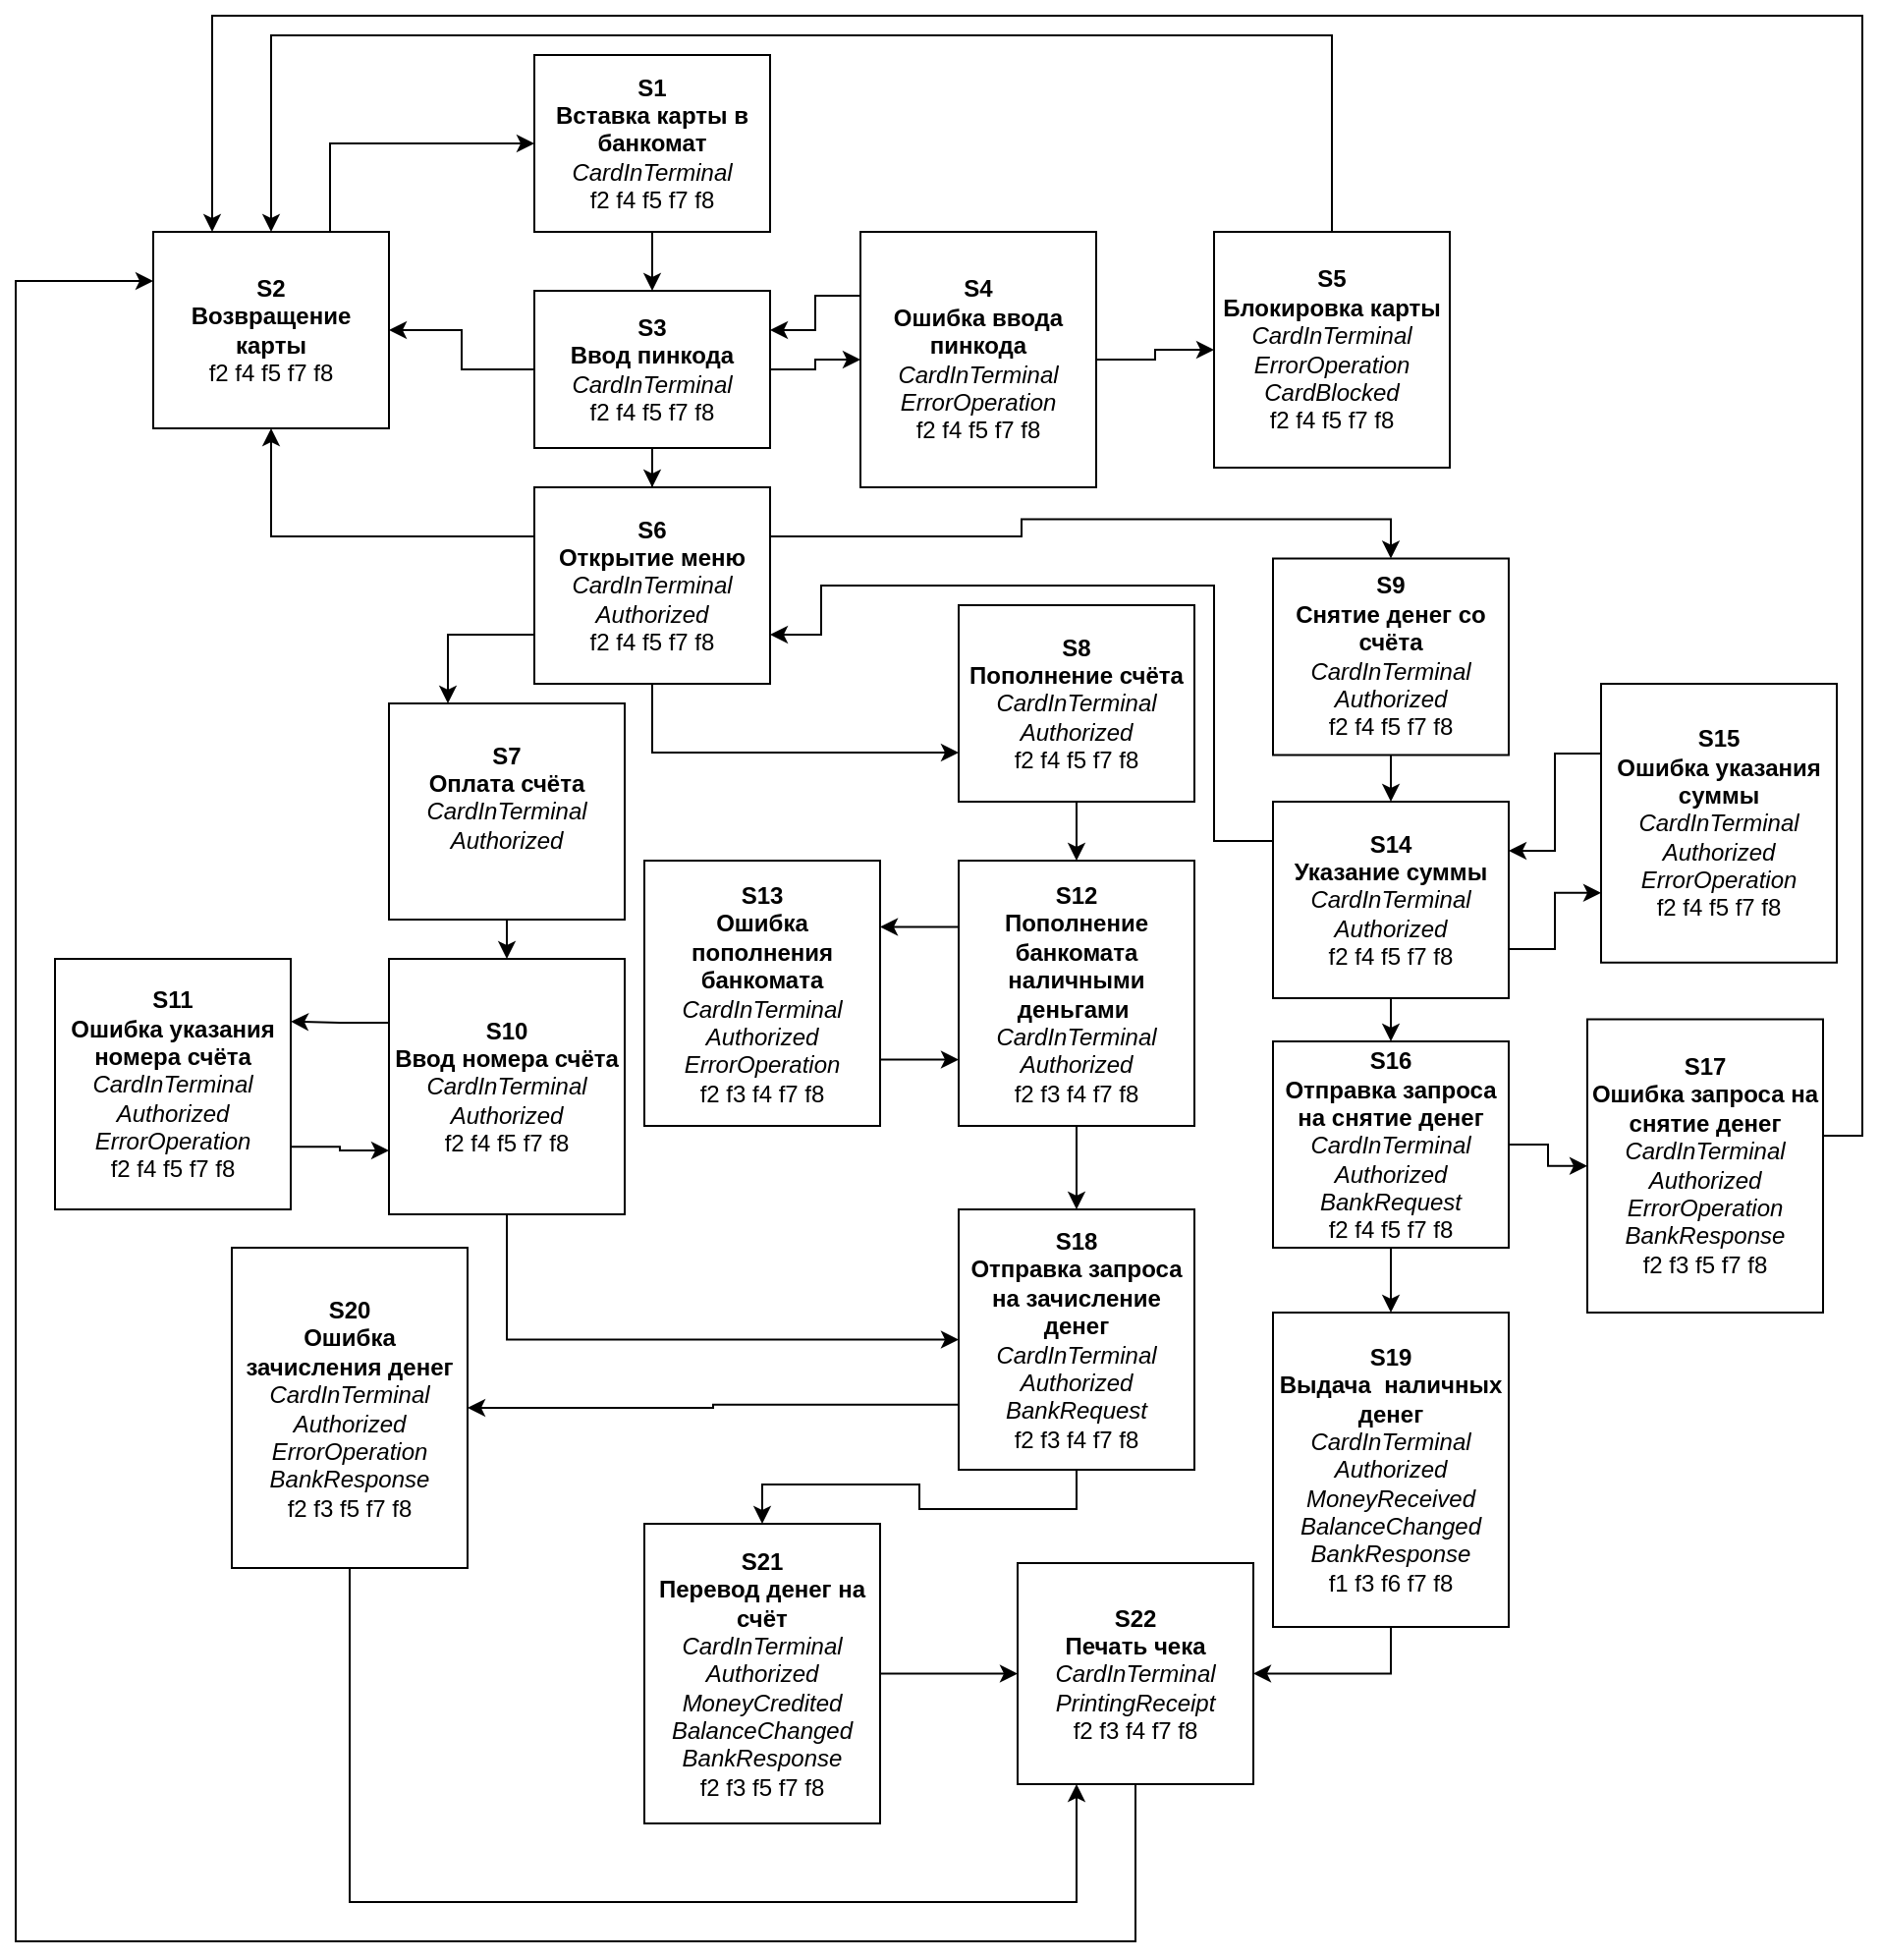 <mxfile version="26.0.6">
  <diagram name="Страница — 1" id="MfmmzXRaUREnEQT_HFqd">
    <mxGraphModel dx="1434" dy="746" grid="1" gridSize="10" guides="1" tooltips="1" connect="1" arrows="1" fold="1" page="1" pageScale="1" pageWidth="1000" pageHeight="1000" math="0" shadow="0">
      <root>
        <mxCell id="0" />
        <mxCell id="1" parent="0" />
        <mxCell id="fk-1AsTx806Ikf02iE31-6" value="" style="edgeStyle=orthogonalEdgeStyle;rounded=0;orthogonalLoop=1;jettySize=auto;html=1;" parent="1" source="fk-1AsTx806Ikf02iE31-1" target="fk-1AsTx806Ikf02iE31-2" edge="1">
          <mxGeometry relative="1" as="geometry" />
        </mxCell>
        <mxCell id="fk-1AsTx806Ikf02iE31-1" value="&lt;b&gt;S1&lt;/b&gt;&lt;div&gt;&lt;b&gt;Вставка карты в банкомат&lt;/b&gt;&lt;/div&gt;&lt;div&gt;&lt;i&gt;CardInTerminal&lt;/i&gt;&lt;/div&gt;&lt;div&gt;f2 f4 f5 f7 f8&lt;/div&gt;" style="rounded=0;whiteSpace=wrap;html=1;" parent="1" vertex="1">
          <mxGeometry x="284" y="30" width="120" height="90" as="geometry" />
        </mxCell>
        <mxCell id="fk-1AsTx806Ikf02iE31-7" value="" style="edgeStyle=orthogonalEdgeStyle;rounded=0;orthogonalLoop=1;jettySize=auto;html=1;" parent="1" source="fk-1AsTx806Ikf02iE31-2" target="fk-1AsTx806Ikf02iE31-4" edge="1">
          <mxGeometry relative="1" as="geometry" />
        </mxCell>
        <mxCell id="fk-1AsTx806Ikf02iE31-8" value="" style="edgeStyle=orthogonalEdgeStyle;rounded=0;orthogonalLoop=1;jettySize=auto;html=1;" parent="1" source="fk-1AsTx806Ikf02iE31-2" target="fk-1AsTx806Ikf02iE31-3" edge="1">
          <mxGeometry relative="1" as="geometry" />
        </mxCell>
        <mxCell id="fk-1AsTx806Ikf02iE31-13" value="" style="edgeStyle=orthogonalEdgeStyle;rounded=0;orthogonalLoop=1;jettySize=auto;html=1;" parent="1" source="fk-1AsTx806Ikf02iE31-2" target="fk-1AsTx806Ikf02iE31-12" edge="1">
          <mxGeometry relative="1" as="geometry" />
        </mxCell>
        <mxCell id="fk-1AsTx806Ikf02iE31-2" value="&lt;b&gt;S3&lt;/b&gt;&lt;div&gt;&lt;b&gt;Ввод пинкода&lt;/b&gt;&lt;/div&gt;&lt;div&gt;&lt;i&gt;CardInTerminal&lt;/i&gt;&lt;/div&gt;&lt;div&gt;f2 f4 f5 f7 f8&lt;/div&gt;" style="rounded=0;whiteSpace=wrap;html=1;" parent="1" vertex="1">
          <mxGeometry x="284" y="150" width="120" height="80" as="geometry" />
        </mxCell>
        <mxCell id="dDWNQDVlqyrd8NBQg2Ad-29" style="edgeStyle=orthogonalEdgeStyle;rounded=0;orthogonalLoop=1;jettySize=auto;html=1;exitX=0.75;exitY=0;exitDx=0;exitDy=0;entryX=0;entryY=0.5;entryDx=0;entryDy=0;" parent="1" source="fk-1AsTx806Ikf02iE31-3" target="fk-1AsTx806Ikf02iE31-1" edge="1">
          <mxGeometry relative="1" as="geometry" />
        </mxCell>
        <mxCell id="fk-1AsTx806Ikf02iE31-3" value="&lt;b&gt;S2&lt;/b&gt;&lt;div&gt;&lt;b&gt;Возвращение карты&lt;/b&gt;&lt;/div&gt;&lt;div&gt;f2 f4 f5 f7 f8&lt;/div&gt;" style="rounded=0;whiteSpace=wrap;html=1;" parent="1" vertex="1">
          <mxGeometry x="90" y="120" width="120" height="100" as="geometry" />
        </mxCell>
        <mxCell id="fk-1AsTx806Ikf02iE31-9" value="" style="edgeStyle=orthogonalEdgeStyle;rounded=0;orthogonalLoop=1;jettySize=auto;html=1;" parent="1" source="fk-1AsTx806Ikf02iE31-4" target="fk-1AsTx806Ikf02iE31-5" edge="1">
          <mxGeometry relative="1" as="geometry" />
        </mxCell>
        <mxCell id="fk-1AsTx806Ikf02iE31-10" style="edgeStyle=orthogonalEdgeStyle;rounded=0;orthogonalLoop=1;jettySize=auto;html=1;exitX=0;exitY=0.25;exitDx=0;exitDy=0;entryX=1;entryY=0.25;entryDx=0;entryDy=0;" parent="1" source="fk-1AsTx806Ikf02iE31-4" target="fk-1AsTx806Ikf02iE31-2" edge="1">
          <mxGeometry relative="1" as="geometry" />
        </mxCell>
        <mxCell id="fk-1AsTx806Ikf02iE31-4" value="&lt;b&gt;S4&lt;/b&gt;&lt;div&gt;&lt;b&gt;Ошибка ввода пинкода&lt;/b&gt;&lt;/div&gt;&lt;div&gt;&lt;i&gt;CardInTerminal&lt;/i&gt;&lt;/div&gt;&lt;div&gt;&lt;i&gt;ErrorOperation&lt;/i&gt;&lt;/div&gt;&lt;div&gt;f2 f4 f5 f7 f8&lt;/div&gt;" style="rounded=0;whiteSpace=wrap;html=1;" parent="1" vertex="1">
          <mxGeometry x="450" y="120" width="120" height="130" as="geometry" />
        </mxCell>
        <mxCell id="dDWNQDVlqyrd8NBQg2Ad-28" style="edgeStyle=orthogonalEdgeStyle;rounded=0;orthogonalLoop=1;jettySize=auto;html=1;exitX=0.5;exitY=0;exitDx=0;exitDy=0;entryX=0.5;entryY=0;entryDx=0;entryDy=0;" parent="1" source="fk-1AsTx806Ikf02iE31-5" target="fk-1AsTx806Ikf02iE31-3" edge="1">
          <mxGeometry relative="1" as="geometry">
            <Array as="points">
              <mxPoint x="690" y="20" />
              <mxPoint x="150" y="20" />
            </Array>
          </mxGeometry>
        </mxCell>
        <mxCell id="fk-1AsTx806Ikf02iE31-5" value="&lt;b&gt;S5&lt;/b&gt;&lt;div&gt;&lt;b&gt;Блокировка карты&lt;/b&gt;&lt;/div&gt;&lt;div&gt;&lt;div&gt;&lt;i style=&quot;background-color: transparent; color: light-dark(rgb(0, 0, 0), rgb(255, 255, 255));&quot;&gt;CardInTerminal&lt;/i&gt;&lt;/div&gt;&lt;div&gt;&lt;i style=&quot;background-color: transparent; color: light-dark(rgb(0, 0, 0), rgb(255, 255, 255));&quot;&gt;ErrorOperation&lt;/i&gt;&lt;/div&gt;&lt;/div&gt;&lt;div&gt;&lt;i&gt;CardBlocked&lt;/i&gt;&lt;/div&gt;&lt;div&gt;f2 f4 f5 f7 f8&lt;/div&gt;" style="rounded=0;whiteSpace=wrap;html=1;" parent="1" vertex="1">
          <mxGeometry x="630" y="120" width="120" height="120" as="geometry" />
        </mxCell>
        <mxCell id="fk-1AsTx806Ikf02iE31-55" style="edgeStyle=orthogonalEdgeStyle;rounded=0;orthogonalLoop=1;jettySize=auto;html=1;exitX=0;exitY=0.25;exitDx=0;exitDy=0;entryX=0.5;entryY=1;entryDx=0;entryDy=0;" parent="1" source="fk-1AsTx806Ikf02iE31-12" target="fk-1AsTx806Ikf02iE31-3" edge="1">
          <mxGeometry relative="1" as="geometry" />
        </mxCell>
        <mxCell id="dDWNQDVlqyrd8NBQg2Ad-30" style="edgeStyle=orthogonalEdgeStyle;rounded=0;orthogonalLoop=1;jettySize=auto;html=1;exitX=0;exitY=0.75;exitDx=0;exitDy=0;entryX=0.25;entryY=0;entryDx=0;entryDy=0;" parent="1" source="fk-1AsTx806Ikf02iE31-12" target="fk-1AsTx806Ikf02iE31-15" edge="1">
          <mxGeometry relative="1" as="geometry" />
        </mxCell>
        <mxCell id="dDWNQDVlqyrd8NBQg2Ad-31" style="edgeStyle=orthogonalEdgeStyle;rounded=0;orthogonalLoop=1;jettySize=auto;html=1;exitX=0.5;exitY=1;exitDx=0;exitDy=0;entryX=0;entryY=0.75;entryDx=0;entryDy=0;" parent="1" source="fk-1AsTx806Ikf02iE31-12" target="fk-1AsTx806Ikf02iE31-17" edge="1">
          <mxGeometry relative="1" as="geometry" />
        </mxCell>
        <mxCell id="dDWNQDVlqyrd8NBQg2Ad-32" style="edgeStyle=orthogonalEdgeStyle;rounded=0;orthogonalLoop=1;jettySize=auto;html=1;exitX=1;exitY=0.25;exitDx=0;exitDy=0;entryX=0.5;entryY=0;entryDx=0;entryDy=0;" parent="1" source="fk-1AsTx806Ikf02iE31-12" target="fk-1AsTx806Ikf02iE31-16" edge="1">
          <mxGeometry relative="1" as="geometry" />
        </mxCell>
        <mxCell id="fk-1AsTx806Ikf02iE31-12" value="&lt;b&gt;S6&lt;/b&gt;&lt;div&gt;&lt;b&gt;Открытие меню&lt;/b&gt;&lt;/div&gt;&lt;div&gt;&lt;i style=&quot;background-color: transparent; color: light-dark(rgb(0, 0, 0), rgb(255, 255, 255));&quot;&gt;CardInTerminal&lt;/i&gt;&lt;/div&gt;&lt;div&gt;&lt;i style=&quot;background-color: transparent; color: light-dark(rgb(0, 0, 0), rgb(255, 255, 255));&quot;&gt;Authorized&lt;/i&gt;&lt;/div&gt;&lt;div&gt;f2 f4 f5 f7 f8&lt;/div&gt;" style="rounded=0;whiteSpace=wrap;html=1;" parent="1" vertex="1">
          <mxGeometry x="284" y="250" width="120" height="100" as="geometry" />
        </mxCell>
        <mxCell id="fk-1AsTx806Ikf02iE31-31" style="edgeStyle=orthogonalEdgeStyle;rounded=0;orthogonalLoop=1;jettySize=auto;html=1;exitX=0.5;exitY=1;exitDx=0;exitDy=0;entryX=0.5;entryY=0;entryDx=0;entryDy=0;" parent="1" source="fk-1AsTx806Ikf02iE31-15" target="fk-1AsTx806Ikf02iE31-30" edge="1">
          <mxGeometry relative="1" as="geometry" />
        </mxCell>
        <mxCell id="fk-1AsTx806Ikf02iE31-15" value="&lt;b&gt;S7&lt;/b&gt;&lt;div&gt;&lt;b&gt;Оплата счёта&lt;/b&gt;&lt;/div&gt;&lt;div&gt;&lt;div&gt;&lt;i style=&quot;background-color: transparent; color: light-dark(rgb(0, 0, 0), rgb(255, 255, 255));&quot;&gt;CardInTerminal&lt;/i&gt;&lt;/div&gt;&lt;div&gt;&lt;i style=&quot;background-color: transparent; color: light-dark(rgb(0, 0, 0), rgb(255, 255, 255));&quot;&gt;Authorized&lt;/i&gt;&lt;/div&gt;&lt;/div&gt;&lt;div&gt;&lt;br&gt;&lt;/div&gt;" style="rounded=0;whiteSpace=wrap;html=1;" parent="1" vertex="1">
          <mxGeometry x="210" y="360" width="120" height="110" as="geometry" />
        </mxCell>
        <mxCell id="fk-1AsTx806Ikf02iE31-22" style="edgeStyle=orthogonalEdgeStyle;rounded=0;orthogonalLoop=1;jettySize=auto;html=1;exitX=0.5;exitY=1;exitDx=0;exitDy=0;entryX=0.5;entryY=0;entryDx=0;entryDy=0;" parent="1" source="fk-1AsTx806Ikf02iE31-16" target="fk-1AsTx806Ikf02iE31-21" edge="1">
          <mxGeometry relative="1" as="geometry" />
        </mxCell>
        <mxCell id="fk-1AsTx806Ikf02iE31-16" value="&lt;b&gt;S9&lt;/b&gt;&lt;div&gt;&lt;b&gt;Снятие денег со счёта&lt;/b&gt;&lt;/div&gt;&lt;div&gt;&lt;i&gt;CardInTerminal&lt;/i&gt;&lt;/div&gt;&lt;div&gt;&lt;i&gt;Authorized&lt;/i&gt;&lt;/div&gt;&lt;div&gt;f2 f4 f5 f7 f8&lt;/div&gt;" style="rounded=0;whiteSpace=wrap;html=1;" parent="1" vertex="1">
          <mxGeometry x="660" y="286.25" width="120" height="100" as="geometry" />
        </mxCell>
        <mxCell id="dDWNQDVlqyrd8NBQg2Ad-14" style="edgeStyle=orthogonalEdgeStyle;rounded=0;orthogonalLoop=1;jettySize=auto;html=1;exitX=0.5;exitY=1;exitDx=0;exitDy=0;entryX=0.5;entryY=0;entryDx=0;entryDy=0;" parent="1" source="fk-1AsTx806Ikf02iE31-17" target="fk-1AsTx806Ikf02iE31-28" edge="1">
          <mxGeometry relative="1" as="geometry" />
        </mxCell>
        <mxCell id="fk-1AsTx806Ikf02iE31-17" value="&lt;b&gt;S8&lt;/b&gt;&lt;div&gt;&lt;b&gt;Пополнение счёта&lt;/b&gt;&lt;/div&gt;&lt;div&gt;&lt;div&gt;&lt;i&gt;CardInTerminal&lt;/i&gt;&lt;/div&gt;&lt;div&gt;&lt;i&gt;Authorized&lt;/i&gt;&lt;/div&gt;&lt;/div&gt;&lt;div&gt;f2 f4 f5 f7 f8&lt;/div&gt;" style="rounded=0;whiteSpace=wrap;html=1;" parent="1" vertex="1">
          <mxGeometry x="500" y="310" width="120" height="100" as="geometry" />
        </mxCell>
        <mxCell id="fk-1AsTx806Ikf02iE31-27" style="edgeStyle=orthogonalEdgeStyle;rounded=0;orthogonalLoop=1;jettySize=auto;html=1;exitX=0.5;exitY=1;exitDx=0;exitDy=0;entryX=0.5;entryY=0;entryDx=0;entryDy=0;" parent="1" source="fk-1AsTx806Ikf02iE31-59" target="fk-1AsTx806Ikf02iE31-26" edge="1">
          <mxGeometry relative="1" as="geometry" />
        </mxCell>
        <mxCell id="fk-1AsTx806Ikf02iE31-46" style="edgeStyle=orthogonalEdgeStyle;rounded=0;orthogonalLoop=1;jettySize=auto;html=1;exitX=1;exitY=0.75;exitDx=0;exitDy=0;entryX=0;entryY=0.75;entryDx=0;entryDy=0;" parent="1" source="fk-1AsTx806Ikf02iE31-21" target="fk-1AsTx806Ikf02iE31-23" edge="1">
          <mxGeometry relative="1" as="geometry" />
        </mxCell>
        <mxCell id="fk-1AsTx806Ikf02iE31-70" style="edgeStyle=orthogonalEdgeStyle;rounded=0;orthogonalLoop=1;jettySize=auto;html=1;exitX=0;exitY=0.25;exitDx=0;exitDy=0;entryX=1;entryY=0.75;entryDx=0;entryDy=0;" parent="1" source="fk-1AsTx806Ikf02iE31-21" target="fk-1AsTx806Ikf02iE31-12" edge="1">
          <mxGeometry relative="1" as="geometry">
            <Array as="points">
              <mxPoint x="660" y="430" />
              <mxPoint x="630" y="430" />
              <mxPoint x="630" y="300" />
              <mxPoint x="430" y="300" />
              <mxPoint x="430" y="325" />
            </Array>
          </mxGeometry>
        </mxCell>
        <mxCell id="fk-1AsTx806Ikf02iE31-21" value="&lt;b&gt;S14&lt;/b&gt;&lt;div&gt;&lt;b&gt;Указание суммы&lt;/b&gt;&lt;/div&gt;&lt;div&gt;&lt;div&gt;&lt;i&gt;CardInTerminal&lt;/i&gt;&lt;/div&gt;&lt;div&gt;&lt;i&gt;Authorized&lt;/i&gt;&lt;/div&gt;&lt;/div&gt;&lt;div&gt;f2 f4 f5 f7 f8&lt;/div&gt;" style="rounded=0;whiteSpace=wrap;html=1;" parent="1" vertex="1">
          <mxGeometry x="660" y="410" width="120" height="100" as="geometry" />
        </mxCell>
        <mxCell id="fk-1AsTx806Ikf02iE31-47" style="edgeStyle=orthogonalEdgeStyle;rounded=0;orthogonalLoop=1;jettySize=auto;html=1;exitX=0;exitY=0.25;exitDx=0;exitDy=0;entryX=1;entryY=0.25;entryDx=0;entryDy=0;" parent="1" source="fk-1AsTx806Ikf02iE31-23" target="fk-1AsTx806Ikf02iE31-21" edge="1">
          <mxGeometry relative="1" as="geometry" />
        </mxCell>
        <mxCell id="fk-1AsTx806Ikf02iE31-23" value="&lt;div&gt;&lt;b&gt;S15&lt;/b&gt;&lt;/div&gt;&lt;div&gt;&lt;b&gt;Ошибка указания суммы&lt;/b&gt;&lt;/div&gt;&lt;div&gt;&lt;div&gt;&lt;i&gt;CardInTerminal&lt;/i&gt;&lt;/div&gt;&lt;div&gt;&lt;i&gt;Authorized&lt;/i&gt;&lt;/div&gt;&lt;/div&gt;&lt;div&gt;&lt;div&gt;&lt;i&gt;ErrorOperation&lt;/i&gt;&lt;/div&gt;&lt;/div&gt;&lt;div&gt;f2 f4 f5 f7 f8&lt;/div&gt;" style="rounded=0;whiteSpace=wrap;html=1;" parent="1" vertex="1">
          <mxGeometry x="827" y="350" width="120" height="141.88" as="geometry" />
        </mxCell>
        <mxCell id="fk-1AsTx806Ikf02iE31-44" style="edgeStyle=orthogonalEdgeStyle;rounded=0;orthogonalLoop=1;jettySize=auto;html=1;exitX=0.5;exitY=1;exitDx=0;exitDy=0;entryX=1;entryY=0.5;entryDx=0;entryDy=0;" parent="1" source="fk-1AsTx806Ikf02iE31-26" target="fk-1AsTx806Ikf02iE31-43" edge="1">
          <mxGeometry relative="1" as="geometry" />
        </mxCell>
        <mxCell id="fk-1AsTx806Ikf02iE31-26" value="&lt;b&gt;S19&lt;/b&gt;&lt;div&gt;&lt;b&gt;Выдача&amp;nbsp; наличных денег&lt;/b&gt;&lt;/div&gt;&lt;div&gt;&lt;div&gt;&lt;div&gt;&lt;i&gt;CardInTerminal&lt;/i&gt;&lt;/div&gt;&lt;div&gt;&lt;i&gt;Authorized&lt;/i&gt;&lt;/div&gt;&lt;/div&gt;&lt;div&gt;&lt;i&gt;MoneyReceived&lt;/i&gt;&lt;/div&gt;&lt;div&gt;&lt;i&gt;BalanceChanged&lt;/i&gt;&lt;/div&gt;&lt;div&gt;&lt;i&gt;BankResponse&lt;/i&gt;&lt;/div&gt;&lt;/div&gt;&lt;div&gt;f1 f3 f6 f7 f8&lt;/div&gt;" style="rounded=0;whiteSpace=wrap;html=1;" parent="1" vertex="1">
          <mxGeometry x="660" y="670" width="120" height="160" as="geometry" />
        </mxCell>
        <mxCell id="fk-1AsTx806Ikf02iE31-42" style="edgeStyle=orthogonalEdgeStyle;rounded=0;orthogonalLoop=1;jettySize=auto;html=1;exitX=0.5;exitY=1;exitDx=0;exitDy=0;entryX=0.5;entryY=0;entryDx=0;entryDy=0;" parent="1" source="dDWNQDVlqyrd8NBQg2Ad-4" target="fk-1AsTx806Ikf02iE31-41" edge="1">
          <mxGeometry relative="1" as="geometry" />
        </mxCell>
        <mxCell id="dDWNQDVlqyrd8NBQg2Ad-2" style="edgeStyle=orthogonalEdgeStyle;rounded=0;orthogonalLoop=1;jettySize=auto;html=1;exitX=0;exitY=0.25;exitDx=0;exitDy=0;entryX=1;entryY=0.25;entryDx=0;entryDy=0;" parent="1" source="fk-1AsTx806Ikf02iE31-28" target="fk-1AsTx806Ikf02iE31-37" edge="1">
          <mxGeometry relative="1" as="geometry" />
        </mxCell>
        <mxCell id="fk-1AsTx806Ikf02iE31-28" value="&lt;b&gt;S12&lt;/b&gt;&lt;div&gt;&lt;b&gt;Пополнение банкомата&lt;/b&gt;&lt;/div&gt;&lt;div&gt;&lt;b style=&quot;background-color: transparent; color: light-dark(rgb(0, 0, 0), rgb(255, 255, 255));&quot;&gt;наличными деньгами&amp;nbsp;&lt;/b&gt;&lt;/div&gt;&lt;div&gt;&lt;div&gt;&lt;i&gt;CardInTerminal&lt;/i&gt;&lt;/div&gt;&lt;div&gt;&lt;i&gt;Authorized&lt;/i&gt;&lt;/div&gt;&lt;/div&gt;&lt;div&gt;f2 f3 f4 f7 f8&lt;/div&gt;" style="rounded=0;whiteSpace=wrap;html=1;" parent="1" vertex="1">
          <mxGeometry x="500" y="440" width="120" height="135" as="geometry" />
        </mxCell>
        <mxCell id="dDWNQDVlqyrd8NBQg2Ad-18" style="edgeStyle=orthogonalEdgeStyle;rounded=0;orthogonalLoop=1;jettySize=auto;html=1;exitX=0.5;exitY=1;exitDx=0;exitDy=0;entryX=0;entryY=0.5;entryDx=0;entryDy=0;" parent="1" source="fk-1AsTx806Ikf02iE31-30" target="dDWNQDVlqyrd8NBQg2Ad-4" edge="1">
          <mxGeometry relative="1" as="geometry" />
        </mxCell>
        <mxCell id="dDWNQDVlqyrd8NBQg2Ad-22" style="edgeStyle=orthogonalEdgeStyle;rounded=0;orthogonalLoop=1;jettySize=auto;html=1;exitX=0;exitY=0.25;exitDx=0;exitDy=0;entryX=1;entryY=0.25;entryDx=0;entryDy=0;" parent="1" source="fk-1AsTx806Ikf02iE31-30" target="dDWNQDVlqyrd8NBQg2Ad-6" edge="1">
          <mxGeometry relative="1" as="geometry" />
        </mxCell>
        <mxCell id="fk-1AsTx806Ikf02iE31-30" value="&lt;b&gt;S10&lt;/b&gt;&lt;div&gt;&lt;b&gt;Ввод номера счёта&lt;/b&gt;&lt;/div&gt;&lt;div&gt;&lt;div&gt;&lt;i style=&quot;background-color: transparent; color: light-dark(rgb(0, 0, 0), rgb(255, 255, 255));&quot;&gt;CardInTerminal&lt;/i&gt;&lt;/div&gt;&lt;div&gt;&lt;i style=&quot;background-color: transparent; color: light-dark(rgb(0, 0, 0), rgb(255, 255, 255));&quot;&gt;Authorized&lt;/i&gt;&lt;/div&gt;&lt;/div&gt;&lt;div&gt;f2 f4 f5 f7 f8&lt;/div&gt;" style="rounded=0;whiteSpace=wrap;html=1;" parent="1" vertex="1">
          <mxGeometry x="210" y="490" width="120" height="130" as="geometry" />
        </mxCell>
        <mxCell id="dDWNQDVlqyrd8NBQg2Ad-3" style="edgeStyle=orthogonalEdgeStyle;rounded=0;orthogonalLoop=1;jettySize=auto;html=1;exitX=1;exitY=0.75;exitDx=0;exitDy=0;entryX=0;entryY=0.75;entryDx=0;entryDy=0;" parent="1" source="fk-1AsTx806Ikf02iE31-37" target="fk-1AsTx806Ikf02iE31-28" edge="1">
          <mxGeometry relative="1" as="geometry" />
        </mxCell>
        <mxCell id="fk-1AsTx806Ikf02iE31-37" value="&lt;b&gt;S13&lt;/b&gt;&lt;div&gt;&lt;b&gt;Ошибка пополнения банкомата&lt;/b&gt;&lt;/div&gt;&lt;div&gt;&lt;div&gt;&lt;div&gt;&lt;i&gt;CardInTerminal&lt;/i&gt;&lt;/div&gt;&lt;div&gt;&lt;i&gt;Authorized&lt;/i&gt;&lt;/div&gt;&lt;/div&gt;&lt;div&gt;&lt;i&gt;ErrorOperation&lt;/i&gt;&lt;/div&gt;&lt;/div&gt;&lt;div&gt;f2 f3 f4 f7 f8&lt;/div&gt;" style="rounded=0;whiteSpace=wrap;html=1;" parent="1" vertex="1">
          <mxGeometry x="340" y="440" width="120" height="135" as="geometry" />
        </mxCell>
        <mxCell id="fk-1AsTx806Ikf02iE31-45" style="edgeStyle=orthogonalEdgeStyle;rounded=0;orthogonalLoop=1;jettySize=auto;html=1;exitX=1;exitY=0.5;exitDx=0;exitDy=0;entryX=0;entryY=0.5;entryDx=0;entryDy=0;" parent="1" source="fk-1AsTx806Ikf02iE31-41" target="fk-1AsTx806Ikf02iE31-43" edge="1">
          <mxGeometry relative="1" as="geometry" />
        </mxCell>
        <mxCell id="fk-1AsTx806Ikf02iE31-41" value="&lt;b&gt;S21&lt;/b&gt;&lt;div&gt;&lt;b&gt;Перевод денег на счёт&lt;/b&gt;&lt;/div&gt;&lt;div&gt;&lt;div&gt;&lt;div&gt;&lt;i&gt;CardInTerminal&lt;/i&gt;&lt;/div&gt;&lt;div&gt;&lt;i&gt;Authorized&lt;/i&gt;&lt;/div&gt;&lt;/div&gt;&lt;div&gt;&lt;i&gt;MoneyCredited&lt;/i&gt;&lt;/div&gt;&lt;div&gt;&lt;i&gt;BalanceChanged&lt;/i&gt;&lt;/div&gt;&lt;div&gt;&lt;i&gt;BankResponse&lt;/i&gt;&lt;/div&gt;&lt;/div&gt;&lt;div&gt;f2 f3 f5 f7 f8&lt;/div&gt;" style="rounded=0;whiteSpace=wrap;html=1;" parent="1" vertex="1">
          <mxGeometry x="340" y="777.5" width="120" height="152.5" as="geometry" />
        </mxCell>
        <mxCell id="fk-1AsTx806Ikf02iE31-63" style="edgeStyle=orthogonalEdgeStyle;rounded=0;orthogonalLoop=1;jettySize=auto;html=1;exitX=0.5;exitY=1;exitDx=0;exitDy=0;entryX=0;entryY=0.25;entryDx=0;entryDy=0;" parent="1" source="fk-1AsTx806Ikf02iE31-43" target="fk-1AsTx806Ikf02iE31-3" edge="1">
          <mxGeometry relative="1" as="geometry">
            <Array as="points">
              <mxPoint x="590" y="990" />
              <mxPoint x="20" y="990" />
              <mxPoint x="20" y="145" />
            </Array>
          </mxGeometry>
        </mxCell>
        <mxCell id="fk-1AsTx806Ikf02iE31-43" value="&lt;b&gt;S22&lt;/b&gt;&lt;div&gt;&lt;b&gt;Печать чека&lt;/b&gt;&lt;/div&gt;&lt;div&gt;&lt;div&gt;&lt;i&gt;CardInTerminal&lt;/i&gt;&lt;/div&gt;&lt;/div&gt;&lt;div&gt;&lt;i style=&quot;color: light-dark(rgb(0, 0, 0), rgb(255, 255, 255)); background-color: transparent;&quot;&gt;PrintingReceipt&lt;/i&gt;&lt;/div&gt;&lt;div&gt;f2 f3 f4 f7 f8&lt;/div&gt;" style="rounded=0;whiteSpace=wrap;html=1;" parent="1" vertex="1">
          <mxGeometry x="530" y="797.5" width="120" height="112.5" as="geometry" />
        </mxCell>
        <mxCell id="fk-1AsTx806Ikf02iE31-60" value="" style="edgeStyle=orthogonalEdgeStyle;rounded=0;orthogonalLoop=1;jettySize=auto;html=1;exitX=0.5;exitY=1;exitDx=0;exitDy=0;entryX=0.5;entryY=0;entryDx=0;entryDy=0;" parent="1" source="fk-1AsTx806Ikf02iE31-21" target="fk-1AsTx806Ikf02iE31-59" edge="1">
          <mxGeometry relative="1" as="geometry">
            <mxPoint x="560" y="550" as="sourcePoint" />
            <mxPoint x="560" y="720" as="targetPoint" />
          </mxGeometry>
        </mxCell>
        <mxCell id="fk-1AsTx806Ikf02iE31-71" style="edgeStyle=orthogonalEdgeStyle;rounded=0;orthogonalLoop=1;jettySize=auto;html=1;exitX=1;exitY=0.5;exitDx=0;exitDy=0;entryX=0;entryY=0.5;entryDx=0;entryDy=0;" parent="1" source="fk-1AsTx806Ikf02iE31-59" target="fk-1AsTx806Ikf02iE31-64" edge="1">
          <mxGeometry relative="1" as="geometry" />
        </mxCell>
        <mxCell id="fk-1AsTx806Ikf02iE31-59" value="&lt;b&gt;S16&lt;/b&gt;&lt;div&gt;&lt;b&gt;Отправка запроса на снятие денег&lt;/b&gt;&lt;/div&gt;&lt;div&gt;&lt;div&gt;&lt;i&gt;CardInTerminal&lt;/i&gt;&lt;/div&gt;&lt;div&gt;&lt;i&gt;Authorized&lt;/i&gt;&lt;/div&gt;&lt;/div&gt;&lt;div&gt;&lt;i&gt;BankRequest&lt;/i&gt;&lt;/div&gt;&lt;div&gt;f2 f4 f5 f7 f8&lt;/div&gt;" style="rounded=0;whiteSpace=wrap;html=1;" parent="1" vertex="1">
          <mxGeometry x="660" y="532" width="120" height="105" as="geometry" />
        </mxCell>
        <mxCell id="dDWNQDVlqyrd8NBQg2Ad-26" style="edgeStyle=orthogonalEdgeStyle;rounded=0;orthogonalLoop=1;jettySize=auto;html=1;exitX=1;exitY=0.5;exitDx=0;exitDy=0;entryX=0.25;entryY=0;entryDx=0;entryDy=0;" parent="1" source="fk-1AsTx806Ikf02iE31-64" target="fk-1AsTx806Ikf02iE31-3" edge="1">
          <mxGeometry relative="1" as="geometry">
            <Array as="points">
              <mxPoint x="940" y="580" />
              <mxPoint x="960" y="580" />
              <mxPoint x="960" y="10" />
              <mxPoint x="120" y="10" />
            </Array>
          </mxGeometry>
        </mxCell>
        <mxCell id="fk-1AsTx806Ikf02iE31-64" value="&lt;b&gt;S17&lt;/b&gt;&lt;div&gt;&lt;span style=&quot;background-color: transparent; color: light-dark(rgb(0, 0, 0), rgb(255, 255, 255));&quot;&gt;&lt;b&gt;Ошибка запроса на снятие денег&lt;/b&gt;&lt;/span&gt;&lt;/div&gt;&lt;div&gt;&lt;i style=&quot;background-color: transparent; color: light-dark(rgb(0, 0, 0), rgb(255, 255, 255));&quot;&gt;CardInTerminal&lt;/i&gt;&lt;/div&gt;&lt;div&gt;&lt;div&gt;&lt;i&gt;Authorized&lt;/i&gt;&lt;/div&gt;&lt;/div&gt;&lt;div&gt;&lt;div&gt;&lt;i&gt;ErrorOperation&lt;/i&gt;&lt;/div&gt;&lt;/div&gt;&lt;div&gt;&lt;i&gt;BankResponse&lt;/i&gt;&lt;i&gt;&lt;/i&gt;&lt;/div&gt;&lt;div&gt;f2 f3 f5 f7 f8&lt;/div&gt;" style="rounded=0;whiteSpace=wrap;html=1;" parent="1" vertex="1">
          <mxGeometry x="820" y="520.75" width="120" height="149.25" as="geometry" />
        </mxCell>
        <mxCell id="dDWNQDVlqyrd8NBQg2Ad-5" value="" style="edgeStyle=orthogonalEdgeStyle;rounded=0;orthogonalLoop=1;jettySize=auto;html=1;exitX=0.5;exitY=1;exitDx=0;exitDy=0;entryX=0.5;entryY=0;entryDx=0;entryDy=0;" parent="1" source="fk-1AsTx806Ikf02iE31-28" target="dDWNQDVlqyrd8NBQg2Ad-4" edge="1">
          <mxGeometry relative="1" as="geometry">
            <mxPoint x="270" y="725" as="sourcePoint" />
            <mxPoint x="270" y="890" as="targetPoint" />
          </mxGeometry>
        </mxCell>
        <mxCell id="dDWNQDVlqyrd8NBQg2Ad-20" style="edgeStyle=orthogonalEdgeStyle;rounded=0;orthogonalLoop=1;jettySize=auto;html=1;exitX=0;exitY=0.75;exitDx=0;exitDy=0;entryX=1;entryY=0.5;entryDx=0;entryDy=0;" parent="1" source="dDWNQDVlqyrd8NBQg2Ad-4" target="dDWNQDVlqyrd8NBQg2Ad-19" edge="1">
          <mxGeometry relative="1" as="geometry" />
        </mxCell>
        <mxCell id="dDWNQDVlqyrd8NBQg2Ad-4" value="&lt;b&gt;S18&lt;/b&gt;&lt;div&gt;&lt;b&gt;Отправка запроса на зачисление денег&lt;/b&gt;&lt;/div&gt;&lt;div&gt;&lt;div&gt;&lt;i&gt;CardInTerminal&lt;/i&gt;&lt;/div&gt;&lt;div&gt;&lt;i&gt;Authorized&lt;/i&gt;&lt;/div&gt;&lt;/div&gt;&lt;div&gt;&lt;i&gt;BankRequest&lt;/i&gt;&lt;/div&gt;&lt;div&gt;f2 f3 f4 f7 f8&lt;/div&gt;" style="rounded=0;whiteSpace=wrap;html=1;" parent="1" vertex="1">
          <mxGeometry x="500" y="617.5" width="120" height="132.5" as="geometry" />
        </mxCell>
        <mxCell id="dDWNQDVlqyrd8NBQg2Ad-25" style="edgeStyle=orthogonalEdgeStyle;rounded=0;orthogonalLoop=1;jettySize=auto;html=1;exitX=1;exitY=0.75;exitDx=0;exitDy=0;entryX=0;entryY=0.75;entryDx=0;entryDy=0;" parent="1" source="dDWNQDVlqyrd8NBQg2Ad-6" target="fk-1AsTx806Ikf02iE31-30" edge="1">
          <mxGeometry relative="1" as="geometry" />
        </mxCell>
        <mxCell id="dDWNQDVlqyrd8NBQg2Ad-6" value="&lt;b&gt;S11&lt;/b&gt;&lt;div&gt;&lt;b&gt;Ошибка указания номера счёта&lt;/b&gt;&lt;/div&gt;&lt;div&gt;&lt;div&gt;&lt;i&gt;CardInTerminal&lt;/i&gt;&lt;/div&gt;&lt;div&gt;&lt;i&gt;Authorized&lt;/i&gt;&lt;/div&gt;&lt;/div&gt;&lt;div&gt;&lt;div&gt;&lt;i&gt;ErrorOperation&lt;/i&gt;&lt;/div&gt;&lt;/div&gt;&lt;div&gt;f2 f4 f5 f7 f8&lt;/div&gt;" style="rounded=0;whiteSpace=wrap;html=1;" parent="1" vertex="1">
          <mxGeometry x="40" y="490" width="120" height="127.5" as="geometry" />
        </mxCell>
        <mxCell id="dDWNQDVlqyrd8NBQg2Ad-24" style="edgeStyle=orthogonalEdgeStyle;rounded=0;orthogonalLoop=1;jettySize=auto;html=1;exitX=0.5;exitY=1;exitDx=0;exitDy=0;entryX=0.25;entryY=1;entryDx=0;entryDy=0;" parent="1" source="dDWNQDVlqyrd8NBQg2Ad-19" target="fk-1AsTx806Ikf02iE31-43" edge="1">
          <mxGeometry relative="1" as="geometry">
            <Array as="points">
              <mxPoint x="190" y="970" />
              <mxPoint x="560" y="970" />
            </Array>
          </mxGeometry>
        </mxCell>
        <mxCell id="dDWNQDVlqyrd8NBQg2Ad-19" value="&lt;div&gt;&lt;b&gt;S20&lt;/b&gt;&lt;/div&gt;&lt;div&gt;&lt;b&gt;Ошибка зачисления денег&lt;/b&gt;&lt;/div&gt;&lt;div&gt;&lt;div&gt;&lt;i&gt;CardInTerminal&lt;/i&gt;&lt;/div&gt;&lt;div&gt;&lt;i&gt;Authorized&lt;/i&gt;&lt;/div&gt;&lt;/div&gt;&lt;div&gt;&lt;div&gt;&lt;i&gt;ErrorOperation&lt;/i&gt;&lt;/div&gt;&lt;/div&gt;&lt;div&gt;&lt;i&gt;BankResponse&lt;/i&gt;&lt;i&gt;&lt;/i&gt;&lt;/div&gt;&lt;div&gt;f2 f3 f5 f7 f8&lt;/div&gt;" style="rounded=0;whiteSpace=wrap;html=1;" parent="1" vertex="1">
          <mxGeometry x="130" y="637" width="120" height="163" as="geometry" />
        </mxCell>
      </root>
    </mxGraphModel>
  </diagram>
</mxfile>
